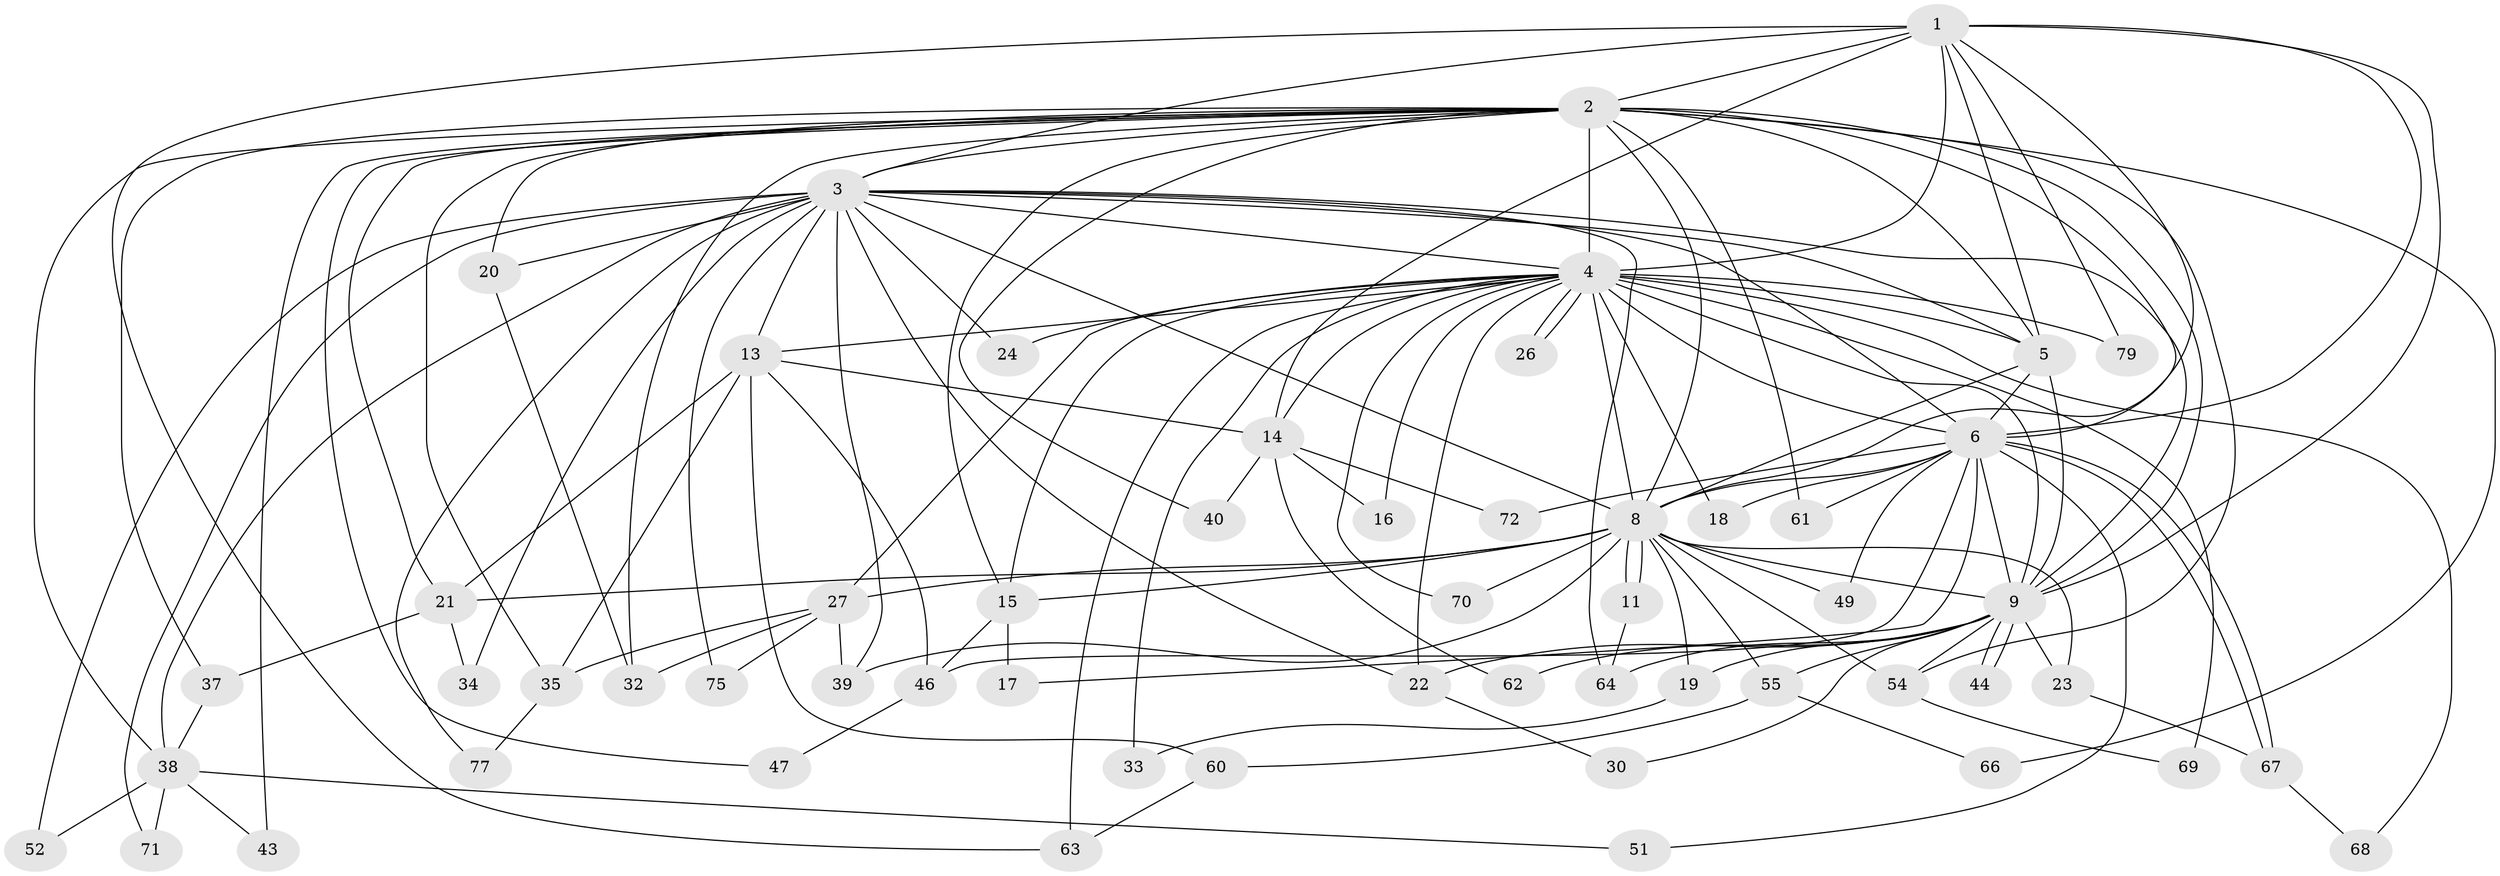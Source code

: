 // Generated by graph-tools (version 1.1) at 2025/51/02/27/25 19:51:50]
// undirected, 56 vertices, 137 edges
graph export_dot {
graph [start="1"]
  node [color=gray90,style=filled];
  1 [super="+73"];
  2 [super="+10"];
  3 [super="+58"];
  4 [super="+7"];
  5;
  6 [super="+53"];
  8 [super="+12"];
  9 [super="+48"];
  11 [super="+74"];
  13 [super="+45"];
  14 [super="+31"];
  15 [super="+57"];
  16;
  17;
  18 [super="+25"];
  19 [super="+28"];
  20;
  21 [super="+50"];
  22 [super="+29"];
  23;
  24;
  26;
  27 [super="+78"];
  30;
  32 [super="+36"];
  33;
  34;
  35 [super="+42"];
  37;
  38 [super="+41"];
  39 [super="+59"];
  40;
  43;
  44;
  46 [super="+56"];
  47;
  49;
  51;
  52;
  54 [super="+65"];
  55;
  60;
  61;
  62;
  63;
  64;
  66;
  67 [super="+76"];
  68;
  69;
  70;
  71;
  72;
  75;
  77;
  79;
  1 -- 2 [weight=2];
  1 -- 3;
  1 -- 4 [weight=2];
  1 -- 5;
  1 -- 6;
  1 -- 8;
  1 -- 9;
  1 -- 14;
  1 -- 79;
  1 -- 63;
  2 -- 3 [weight=2];
  2 -- 4 [weight=4];
  2 -- 5 [weight=2];
  2 -- 6 [weight=2];
  2 -- 8 [weight=2];
  2 -- 9 [weight=2];
  2 -- 20;
  2 -- 40;
  2 -- 54;
  2 -- 61;
  2 -- 66;
  2 -- 37;
  2 -- 43;
  2 -- 47;
  2 -- 15;
  2 -- 21;
  2 -- 38;
  2 -- 32;
  2 -- 35;
  3 -- 4 [weight=2];
  3 -- 5;
  3 -- 6;
  3 -- 8;
  3 -- 9 [weight=2];
  3 -- 13 [weight=2];
  3 -- 20;
  3 -- 22;
  3 -- 24;
  3 -- 34;
  3 -- 38;
  3 -- 52;
  3 -- 64;
  3 -- 75;
  3 -- 77;
  3 -- 71;
  3 -- 39;
  4 -- 5 [weight=2];
  4 -- 6 [weight=2];
  4 -- 8 [weight=3];
  4 -- 9 [weight=2];
  4 -- 13;
  4 -- 16 [weight=2];
  4 -- 22;
  4 -- 24;
  4 -- 26;
  4 -- 26;
  4 -- 27 [weight=2];
  4 -- 69;
  4 -- 70;
  4 -- 68;
  4 -- 14;
  4 -- 15;
  4 -- 79;
  4 -- 18 [weight=2];
  4 -- 33;
  4 -- 63;
  5 -- 6;
  5 -- 8;
  5 -- 9;
  6 -- 8;
  6 -- 9 [weight=2];
  6 -- 17;
  6 -- 18;
  6 -- 49;
  6 -- 51;
  6 -- 67;
  6 -- 67;
  6 -- 72;
  6 -- 61;
  6 -- 46;
  8 -- 9;
  8 -- 11;
  8 -- 11;
  8 -- 15;
  8 -- 19 [weight=2];
  8 -- 21;
  8 -- 23;
  8 -- 27;
  8 -- 49;
  8 -- 54;
  8 -- 55;
  8 -- 70;
  8 -- 39;
  9 -- 19;
  9 -- 23;
  9 -- 30;
  9 -- 44;
  9 -- 44;
  9 -- 62;
  9 -- 64;
  9 -- 22;
  9 -- 55;
  9 -- 54;
  11 -- 64;
  13 -- 35;
  13 -- 46;
  13 -- 60;
  13 -- 14;
  13 -- 21;
  14 -- 40;
  14 -- 16;
  14 -- 62;
  14 -- 72;
  15 -- 17;
  15 -- 46;
  19 -- 33;
  20 -- 32;
  21 -- 34;
  21 -- 37;
  22 -- 30;
  23 -- 67;
  27 -- 32;
  27 -- 35;
  27 -- 39;
  27 -- 75;
  35 -- 77;
  37 -- 38;
  38 -- 51;
  38 -- 52;
  38 -- 71;
  38 -- 43;
  46 -- 47;
  54 -- 69;
  55 -- 60;
  55 -- 66;
  60 -- 63;
  67 -- 68;
}
